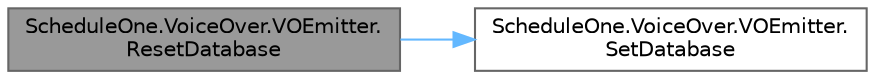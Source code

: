 digraph "ScheduleOne.VoiceOver.VOEmitter.ResetDatabase"
{
 // LATEX_PDF_SIZE
  bgcolor="transparent";
  edge [fontname=Helvetica,fontsize=10,labelfontname=Helvetica,labelfontsize=10];
  node [fontname=Helvetica,fontsize=10,shape=box,height=0.2,width=0.4];
  rankdir="LR";
  Node1 [id="Node000001",label="ScheduleOne.VoiceOver.VOEmitter.\lResetDatabase",height=0.2,width=0.4,color="gray40", fillcolor="grey60", style="filled", fontcolor="black",tooltip=" "];
  Node1 -> Node2 [id="edge1_Node000001_Node000002",color="steelblue1",style="solid",tooltip=" "];
  Node2 [id="Node000002",label="ScheduleOne.VoiceOver.VOEmitter.\lSetDatabase",height=0.2,width=0.4,color="grey40", fillcolor="white", style="filled",URL="$class_schedule_one_1_1_voice_over_1_1_v_o_emitter.html#a71efb89ecda294a7edf2698ce939a19b",tooltip=" "];
}
